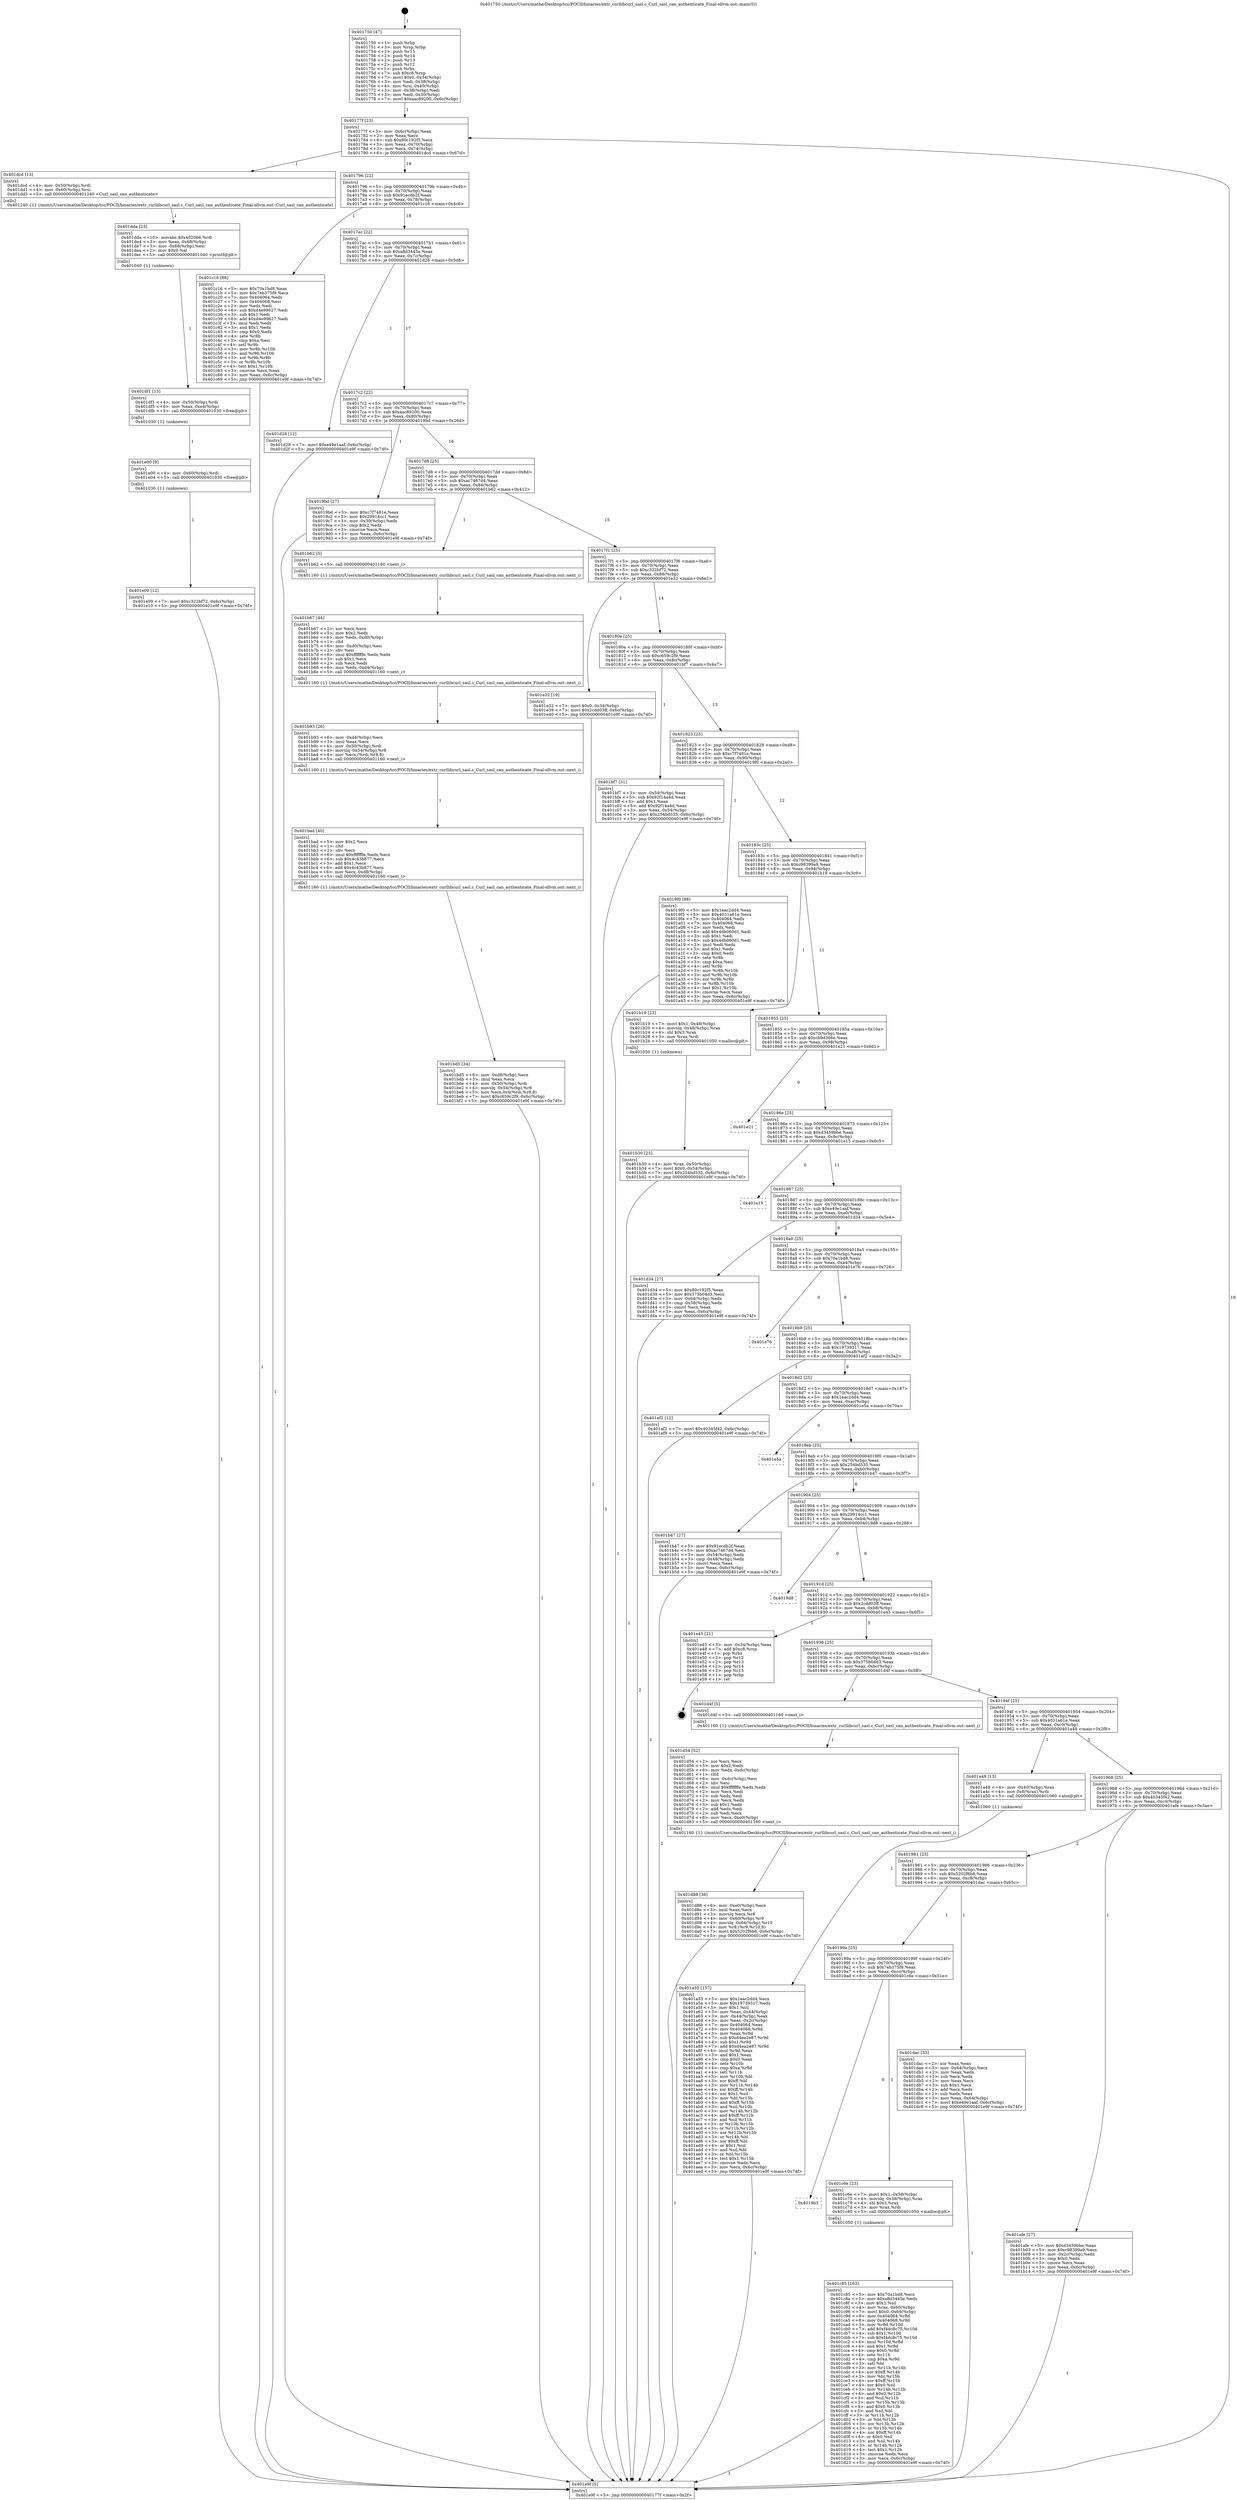 digraph "0x401750" {
  label = "0x401750 (/mnt/c/Users/mathe/Desktop/tcc/POCII/binaries/extr_curllibcurl_sasl.c_Curl_sasl_can_authenticate_Final-ollvm.out::main(0))"
  labelloc = "t"
  node[shape=record]

  Entry [label="",width=0.3,height=0.3,shape=circle,fillcolor=black,style=filled]
  "0x40177f" [label="{
     0x40177f [23]\l
     | [instrs]\l
     &nbsp;&nbsp;0x40177f \<+3\>: mov -0x6c(%rbp),%eax\l
     &nbsp;&nbsp;0x401782 \<+2\>: mov %eax,%ecx\l
     &nbsp;&nbsp;0x401784 \<+6\>: sub $0x80c192f5,%ecx\l
     &nbsp;&nbsp;0x40178a \<+3\>: mov %eax,-0x70(%rbp)\l
     &nbsp;&nbsp;0x40178d \<+3\>: mov %ecx,-0x74(%rbp)\l
     &nbsp;&nbsp;0x401790 \<+6\>: je 0000000000401dcd \<main+0x67d\>\l
  }"]
  "0x401dcd" [label="{
     0x401dcd [13]\l
     | [instrs]\l
     &nbsp;&nbsp;0x401dcd \<+4\>: mov -0x50(%rbp),%rdi\l
     &nbsp;&nbsp;0x401dd1 \<+4\>: mov -0x60(%rbp),%rsi\l
     &nbsp;&nbsp;0x401dd5 \<+5\>: call 0000000000401240 \<Curl_sasl_can_authenticate\>\l
     | [calls]\l
     &nbsp;&nbsp;0x401240 \{1\} (/mnt/c/Users/mathe/Desktop/tcc/POCII/binaries/extr_curllibcurl_sasl.c_Curl_sasl_can_authenticate_Final-ollvm.out::Curl_sasl_can_authenticate)\l
  }"]
  "0x401796" [label="{
     0x401796 [22]\l
     | [instrs]\l
     &nbsp;&nbsp;0x401796 \<+5\>: jmp 000000000040179b \<main+0x4b\>\l
     &nbsp;&nbsp;0x40179b \<+3\>: mov -0x70(%rbp),%eax\l
     &nbsp;&nbsp;0x40179e \<+5\>: sub $0x91ecdb2f,%eax\l
     &nbsp;&nbsp;0x4017a3 \<+3\>: mov %eax,-0x78(%rbp)\l
     &nbsp;&nbsp;0x4017a6 \<+6\>: je 0000000000401c16 \<main+0x4c6\>\l
  }"]
  Exit [label="",width=0.3,height=0.3,shape=circle,fillcolor=black,style=filled,peripheries=2]
  "0x401c16" [label="{
     0x401c16 [88]\l
     | [instrs]\l
     &nbsp;&nbsp;0x401c16 \<+5\>: mov $0x70a1bd8,%eax\l
     &nbsp;&nbsp;0x401c1b \<+5\>: mov $0x7eb375f9,%ecx\l
     &nbsp;&nbsp;0x401c20 \<+7\>: mov 0x404064,%edx\l
     &nbsp;&nbsp;0x401c27 \<+7\>: mov 0x404068,%esi\l
     &nbsp;&nbsp;0x401c2e \<+2\>: mov %edx,%edi\l
     &nbsp;&nbsp;0x401c30 \<+6\>: sub $0xd4e99627,%edi\l
     &nbsp;&nbsp;0x401c36 \<+3\>: sub $0x1,%edi\l
     &nbsp;&nbsp;0x401c39 \<+6\>: add $0xd4e99627,%edi\l
     &nbsp;&nbsp;0x401c3f \<+3\>: imul %edi,%edx\l
     &nbsp;&nbsp;0x401c42 \<+3\>: and $0x1,%edx\l
     &nbsp;&nbsp;0x401c45 \<+3\>: cmp $0x0,%edx\l
     &nbsp;&nbsp;0x401c48 \<+4\>: sete %r8b\l
     &nbsp;&nbsp;0x401c4c \<+3\>: cmp $0xa,%esi\l
     &nbsp;&nbsp;0x401c4f \<+4\>: setl %r9b\l
     &nbsp;&nbsp;0x401c53 \<+3\>: mov %r8b,%r10b\l
     &nbsp;&nbsp;0x401c56 \<+3\>: and %r9b,%r10b\l
     &nbsp;&nbsp;0x401c59 \<+3\>: xor %r9b,%r8b\l
     &nbsp;&nbsp;0x401c5c \<+3\>: or %r8b,%r10b\l
     &nbsp;&nbsp;0x401c5f \<+4\>: test $0x1,%r10b\l
     &nbsp;&nbsp;0x401c63 \<+3\>: cmovne %ecx,%eax\l
     &nbsp;&nbsp;0x401c66 \<+3\>: mov %eax,-0x6c(%rbp)\l
     &nbsp;&nbsp;0x401c69 \<+5\>: jmp 0000000000401e9f \<main+0x74f\>\l
  }"]
  "0x4017ac" [label="{
     0x4017ac [22]\l
     | [instrs]\l
     &nbsp;&nbsp;0x4017ac \<+5\>: jmp 00000000004017b1 \<main+0x61\>\l
     &nbsp;&nbsp;0x4017b1 \<+3\>: mov -0x70(%rbp),%eax\l
     &nbsp;&nbsp;0x4017b4 \<+5\>: sub $0xa8d3445e,%eax\l
     &nbsp;&nbsp;0x4017b9 \<+3\>: mov %eax,-0x7c(%rbp)\l
     &nbsp;&nbsp;0x4017bc \<+6\>: je 0000000000401d28 \<main+0x5d8\>\l
  }"]
  "0x401e09" [label="{
     0x401e09 [12]\l
     | [instrs]\l
     &nbsp;&nbsp;0x401e09 \<+7\>: movl $0xc322bf72,-0x6c(%rbp)\l
     &nbsp;&nbsp;0x401e10 \<+5\>: jmp 0000000000401e9f \<main+0x74f\>\l
  }"]
  "0x401d28" [label="{
     0x401d28 [12]\l
     | [instrs]\l
     &nbsp;&nbsp;0x401d28 \<+7\>: movl $0xe49e1aaf,-0x6c(%rbp)\l
     &nbsp;&nbsp;0x401d2f \<+5\>: jmp 0000000000401e9f \<main+0x74f\>\l
  }"]
  "0x4017c2" [label="{
     0x4017c2 [22]\l
     | [instrs]\l
     &nbsp;&nbsp;0x4017c2 \<+5\>: jmp 00000000004017c7 \<main+0x77\>\l
     &nbsp;&nbsp;0x4017c7 \<+3\>: mov -0x70(%rbp),%eax\l
     &nbsp;&nbsp;0x4017ca \<+5\>: sub $0xaac89200,%eax\l
     &nbsp;&nbsp;0x4017cf \<+3\>: mov %eax,-0x80(%rbp)\l
     &nbsp;&nbsp;0x4017d2 \<+6\>: je 00000000004019bd \<main+0x26d\>\l
  }"]
  "0x401e00" [label="{
     0x401e00 [9]\l
     | [instrs]\l
     &nbsp;&nbsp;0x401e00 \<+4\>: mov -0x60(%rbp),%rdi\l
     &nbsp;&nbsp;0x401e04 \<+5\>: call 0000000000401030 \<free@plt\>\l
     | [calls]\l
     &nbsp;&nbsp;0x401030 \{1\} (unknown)\l
  }"]
  "0x4019bd" [label="{
     0x4019bd [27]\l
     | [instrs]\l
     &nbsp;&nbsp;0x4019bd \<+5\>: mov $0xc7f7481e,%eax\l
     &nbsp;&nbsp;0x4019c2 \<+5\>: mov $0x29914cc1,%ecx\l
     &nbsp;&nbsp;0x4019c7 \<+3\>: mov -0x30(%rbp),%edx\l
     &nbsp;&nbsp;0x4019ca \<+3\>: cmp $0x2,%edx\l
     &nbsp;&nbsp;0x4019cd \<+3\>: cmovne %ecx,%eax\l
     &nbsp;&nbsp;0x4019d0 \<+3\>: mov %eax,-0x6c(%rbp)\l
     &nbsp;&nbsp;0x4019d3 \<+5\>: jmp 0000000000401e9f \<main+0x74f\>\l
  }"]
  "0x4017d8" [label="{
     0x4017d8 [25]\l
     | [instrs]\l
     &nbsp;&nbsp;0x4017d8 \<+5\>: jmp 00000000004017dd \<main+0x8d\>\l
     &nbsp;&nbsp;0x4017dd \<+3\>: mov -0x70(%rbp),%eax\l
     &nbsp;&nbsp;0x4017e0 \<+5\>: sub $0xac7467d4,%eax\l
     &nbsp;&nbsp;0x4017e5 \<+6\>: mov %eax,-0x84(%rbp)\l
     &nbsp;&nbsp;0x4017eb \<+6\>: je 0000000000401b62 \<main+0x412\>\l
  }"]
  "0x401e9f" [label="{
     0x401e9f [5]\l
     | [instrs]\l
     &nbsp;&nbsp;0x401e9f \<+5\>: jmp 000000000040177f \<main+0x2f\>\l
  }"]
  "0x401750" [label="{
     0x401750 [47]\l
     | [instrs]\l
     &nbsp;&nbsp;0x401750 \<+1\>: push %rbp\l
     &nbsp;&nbsp;0x401751 \<+3\>: mov %rsp,%rbp\l
     &nbsp;&nbsp;0x401754 \<+2\>: push %r15\l
     &nbsp;&nbsp;0x401756 \<+2\>: push %r14\l
     &nbsp;&nbsp;0x401758 \<+2\>: push %r13\l
     &nbsp;&nbsp;0x40175a \<+2\>: push %r12\l
     &nbsp;&nbsp;0x40175c \<+1\>: push %rbx\l
     &nbsp;&nbsp;0x40175d \<+7\>: sub $0xc8,%rsp\l
     &nbsp;&nbsp;0x401764 \<+7\>: movl $0x0,-0x34(%rbp)\l
     &nbsp;&nbsp;0x40176b \<+3\>: mov %edi,-0x38(%rbp)\l
     &nbsp;&nbsp;0x40176e \<+4\>: mov %rsi,-0x40(%rbp)\l
     &nbsp;&nbsp;0x401772 \<+3\>: mov -0x38(%rbp),%edi\l
     &nbsp;&nbsp;0x401775 \<+3\>: mov %edi,-0x30(%rbp)\l
     &nbsp;&nbsp;0x401778 \<+7\>: movl $0xaac89200,-0x6c(%rbp)\l
  }"]
  "0x401df1" [label="{
     0x401df1 [15]\l
     | [instrs]\l
     &nbsp;&nbsp;0x401df1 \<+4\>: mov -0x50(%rbp),%rdi\l
     &nbsp;&nbsp;0x401df5 \<+6\>: mov %eax,-0xe4(%rbp)\l
     &nbsp;&nbsp;0x401dfb \<+5\>: call 0000000000401030 \<free@plt\>\l
     | [calls]\l
     &nbsp;&nbsp;0x401030 \{1\} (unknown)\l
  }"]
  "0x401b62" [label="{
     0x401b62 [5]\l
     | [instrs]\l
     &nbsp;&nbsp;0x401b62 \<+5\>: call 0000000000401160 \<next_i\>\l
     | [calls]\l
     &nbsp;&nbsp;0x401160 \{1\} (/mnt/c/Users/mathe/Desktop/tcc/POCII/binaries/extr_curllibcurl_sasl.c_Curl_sasl_can_authenticate_Final-ollvm.out::next_i)\l
  }"]
  "0x4017f1" [label="{
     0x4017f1 [25]\l
     | [instrs]\l
     &nbsp;&nbsp;0x4017f1 \<+5\>: jmp 00000000004017f6 \<main+0xa6\>\l
     &nbsp;&nbsp;0x4017f6 \<+3\>: mov -0x70(%rbp),%eax\l
     &nbsp;&nbsp;0x4017f9 \<+5\>: sub $0xc322bf72,%eax\l
     &nbsp;&nbsp;0x4017fe \<+6\>: mov %eax,-0x88(%rbp)\l
     &nbsp;&nbsp;0x401804 \<+6\>: je 0000000000401e32 \<main+0x6e2\>\l
  }"]
  "0x401dda" [label="{
     0x401dda [23]\l
     | [instrs]\l
     &nbsp;&nbsp;0x401dda \<+10\>: movabs $0x4020b6,%rdi\l
     &nbsp;&nbsp;0x401de4 \<+3\>: mov %eax,-0x68(%rbp)\l
     &nbsp;&nbsp;0x401de7 \<+3\>: mov -0x68(%rbp),%esi\l
     &nbsp;&nbsp;0x401dea \<+2\>: mov $0x0,%al\l
     &nbsp;&nbsp;0x401dec \<+5\>: call 0000000000401040 \<printf@plt\>\l
     | [calls]\l
     &nbsp;&nbsp;0x401040 \{1\} (unknown)\l
  }"]
  "0x401e32" [label="{
     0x401e32 [19]\l
     | [instrs]\l
     &nbsp;&nbsp;0x401e32 \<+7\>: movl $0x0,-0x34(%rbp)\l
     &nbsp;&nbsp;0x401e39 \<+7\>: movl $0x2cdd03ff,-0x6c(%rbp)\l
     &nbsp;&nbsp;0x401e40 \<+5\>: jmp 0000000000401e9f \<main+0x74f\>\l
  }"]
  "0x40180a" [label="{
     0x40180a [25]\l
     | [instrs]\l
     &nbsp;&nbsp;0x40180a \<+5\>: jmp 000000000040180f \<main+0xbf\>\l
     &nbsp;&nbsp;0x40180f \<+3\>: mov -0x70(%rbp),%eax\l
     &nbsp;&nbsp;0x401812 \<+5\>: sub $0xc659c2f9,%eax\l
     &nbsp;&nbsp;0x401817 \<+6\>: mov %eax,-0x8c(%rbp)\l
     &nbsp;&nbsp;0x40181d \<+6\>: je 0000000000401bf7 \<main+0x4a7\>\l
  }"]
  "0x401d88" [label="{
     0x401d88 [36]\l
     | [instrs]\l
     &nbsp;&nbsp;0x401d88 \<+6\>: mov -0xe0(%rbp),%ecx\l
     &nbsp;&nbsp;0x401d8e \<+3\>: imul %eax,%ecx\l
     &nbsp;&nbsp;0x401d91 \<+3\>: movslq %ecx,%r8\l
     &nbsp;&nbsp;0x401d94 \<+4\>: mov -0x60(%rbp),%r9\l
     &nbsp;&nbsp;0x401d98 \<+4\>: movslq -0x64(%rbp),%r10\l
     &nbsp;&nbsp;0x401d9c \<+4\>: mov %r8,(%r9,%r10,8)\l
     &nbsp;&nbsp;0x401da0 \<+7\>: movl $0x5202f6b8,-0x6c(%rbp)\l
     &nbsp;&nbsp;0x401da7 \<+5\>: jmp 0000000000401e9f \<main+0x74f\>\l
  }"]
  "0x401bf7" [label="{
     0x401bf7 [31]\l
     | [instrs]\l
     &nbsp;&nbsp;0x401bf7 \<+3\>: mov -0x54(%rbp),%eax\l
     &nbsp;&nbsp;0x401bfa \<+5\>: sub $0x92f14a4d,%eax\l
     &nbsp;&nbsp;0x401bff \<+3\>: add $0x1,%eax\l
     &nbsp;&nbsp;0x401c02 \<+5\>: add $0x92f14a4d,%eax\l
     &nbsp;&nbsp;0x401c07 \<+3\>: mov %eax,-0x54(%rbp)\l
     &nbsp;&nbsp;0x401c0a \<+7\>: movl $0x254bd535,-0x6c(%rbp)\l
     &nbsp;&nbsp;0x401c11 \<+5\>: jmp 0000000000401e9f \<main+0x74f\>\l
  }"]
  "0x401823" [label="{
     0x401823 [25]\l
     | [instrs]\l
     &nbsp;&nbsp;0x401823 \<+5\>: jmp 0000000000401828 \<main+0xd8\>\l
     &nbsp;&nbsp;0x401828 \<+3\>: mov -0x70(%rbp),%eax\l
     &nbsp;&nbsp;0x40182b \<+5\>: sub $0xc7f7481e,%eax\l
     &nbsp;&nbsp;0x401830 \<+6\>: mov %eax,-0x90(%rbp)\l
     &nbsp;&nbsp;0x401836 \<+6\>: je 00000000004019f0 \<main+0x2a0\>\l
  }"]
  "0x401d54" [label="{
     0x401d54 [52]\l
     | [instrs]\l
     &nbsp;&nbsp;0x401d54 \<+2\>: xor %ecx,%ecx\l
     &nbsp;&nbsp;0x401d56 \<+5\>: mov $0x2,%edx\l
     &nbsp;&nbsp;0x401d5b \<+6\>: mov %edx,-0xdc(%rbp)\l
     &nbsp;&nbsp;0x401d61 \<+1\>: cltd\l
     &nbsp;&nbsp;0x401d62 \<+6\>: mov -0xdc(%rbp),%esi\l
     &nbsp;&nbsp;0x401d68 \<+2\>: idiv %esi\l
     &nbsp;&nbsp;0x401d6a \<+6\>: imul $0xfffffffe,%edx,%edx\l
     &nbsp;&nbsp;0x401d70 \<+2\>: mov %ecx,%edi\l
     &nbsp;&nbsp;0x401d72 \<+2\>: sub %edx,%edi\l
     &nbsp;&nbsp;0x401d74 \<+2\>: mov %ecx,%edx\l
     &nbsp;&nbsp;0x401d76 \<+3\>: sub $0x1,%edx\l
     &nbsp;&nbsp;0x401d79 \<+2\>: add %edx,%edi\l
     &nbsp;&nbsp;0x401d7b \<+2\>: sub %edi,%ecx\l
     &nbsp;&nbsp;0x401d7d \<+6\>: mov %ecx,-0xe0(%rbp)\l
     &nbsp;&nbsp;0x401d83 \<+5\>: call 0000000000401160 \<next_i\>\l
     | [calls]\l
     &nbsp;&nbsp;0x401160 \{1\} (/mnt/c/Users/mathe/Desktop/tcc/POCII/binaries/extr_curllibcurl_sasl.c_Curl_sasl_can_authenticate_Final-ollvm.out::next_i)\l
  }"]
  "0x4019f0" [label="{
     0x4019f0 [88]\l
     | [instrs]\l
     &nbsp;&nbsp;0x4019f0 \<+5\>: mov $0x1eac2dd4,%eax\l
     &nbsp;&nbsp;0x4019f5 \<+5\>: mov $0x4031a61e,%ecx\l
     &nbsp;&nbsp;0x4019fa \<+7\>: mov 0x404064,%edx\l
     &nbsp;&nbsp;0x401a01 \<+7\>: mov 0x404068,%esi\l
     &nbsp;&nbsp;0x401a08 \<+2\>: mov %edx,%edi\l
     &nbsp;&nbsp;0x401a0a \<+6\>: add $0x4db060d1,%edi\l
     &nbsp;&nbsp;0x401a10 \<+3\>: sub $0x1,%edi\l
     &nbsp;&nbsp;0x401a13 \<+6\>: sub $0x4db060d1,%edi\l
     &nbsp;&nbsp;0x401a19 \<+3\>: imul %edi,%edx\l
     &nbsp;&nbsp;0x401a1c \<+3\>: and $0x1,%edx\l
     &nbsp;&nbsp;0x401a1f \<+3\>: cmp $0x0,%edx\l
     &nbsp;&nbsp;0x401a22 \<+4\>: sete %r8b\l
     &nbsp;&nbsp;0x401a26 \<+3\>: cmp $0xa,%esi\l
     &nbsp;&nbsp;0x401a29 \<+4\>: setl %r9b\l
     &nbsp;&nbsp;0x401a2d \<+3\>: mov %r8b,%r10b\l
     &nbsp;&nbsp;0x401a30 \<+3\>: and %r9b,%r10b\l
     &nbsp;&nbsp;0x401a33 \<+3\>: xor %r9b,%r8b\l
     &nbsp;&nbsp;0x401a36 \<+3\>: or %r8b,%r10b\l
     &nbsp;&nbsp;0x401a39 \<+4\>: test $0x1,%r10b\l
     &nbsp;&nbsp;0x401a3d \<+3\>: cmovne %ecx,%eax\l
     &nbsp;&nbsp;0x401a40 \<+3\>: mov %eax,-0x6c(%rbp)\l
     &nbsp;&nbsp;0x401a43 \<+5\>: jmp 0000000000401e9f \<main+0x74f\>\l
  }"]
  "0x40183c" [label="{
     0x40183c [25]\l
     | [instrs]\l
     &nbsp;&nbsp;0x40183c \<+5\>: jmp 0000000000401841 \<main+0xf1\>\l
     &nbsp;&nbsp;0x401841 \<+3\>: mov -0x70(%rbp),%eax\l
     &nbsp;&nbsp;0x401844 \<+5\>: sub $0xc98399a9,%eax\l
     &nbsp;&nbsp;0x401849 \<+6\>: mov %eax,-0x94(%rbp)\l
     &nbsp;&nbsp;0x40184f \<+6\>: je 0000000000401b19 \<main+0x3c9\>\l
  }"]
  "0x401c85" [label="{
     0x401c85 [163]\l
     | [instrs]\l
     &nbsp;&nbsp;0x401c85 \<+5\>: mov $0x70a1bd8,%ecx\l
     &nbsp;&nbsp;0x401c8a \<+5\>: mov $0xa8d3445e,%edx\l
     &nbsp;&nbsp;0x401c8f \<+3\>: mov $0x1,%sil\l
     &nbsp;&nbsp;0x401c92 \<+4\>: mov %rax,-0x60(%rbp)\l
     &nbsp;&nbsp;0x401c96 \<+7\>: movl $0x0,-0x64(%rbp)\l
     &nbsp;&nbsp;0x401c9d \<+8\>: mov 0x404064,%r8d\l
     &nbsp;&nbsp;0x401ca5 \<+8\>: mov 0x404068,%r9d\l
     &nbsp;&nbsp;0x401cad \<+3\>: mov %r8d,%r10d\l
     &nbsp;&nbsp;0x401cb0 \<+7\>: add $0xf4dc8c75,%r10d\l
     &nbsp;&nbsp;0x401cb7 \<+4\>: sub $0x1,%r10d\l
     &nbsp;&nbsp;0x401cbb \<+7\>: sub $0xf4dc8c75,%r10d\l
     &nbsp;&nbsp;0x401cc2 \<+4\>: imul %r10d,%r8d\l
     &nbsp;&nbsp;0x401cc6 \<+4\>: and $0x1,%r8d\l
     &nbsp;&nbsp;0x401cca \<+4\>: cmp $0x0,%r8d\l
     &nbsp;&nbsp;0x401cce \<+4\>: sete %r11b\l
     &nbsp;&nbsp;0x401cd2 \<+4\>: cmp $0xa,%r9d\l
     &nbsp;&nbsp;0x401cd6 \<+3\>: setl %bl\l
     &nbsp;&nbsp;0x401cd9 \<+3\>: mov %r11b,%r14b\l
     &nbsp;&nbsp;0x401cdc \<+4\>: xor $0xff,%r14b\l
     &nbsp;&nbsp;0x401ce0 \<+3\>: mov %bl,%r15b\l
     &nbsp;&nbsp;0x401ce3 \<+4\>: xor $0xff,%r15b\l
     &nbsp;&nbsp;0x401ce7 \<+4\>: xor $0x0,%sil\l
     &nbsp;&nbsp;0x401ceb \<+3\>: mov %r14b,%r12b\l
     &nbsp;&nbsp;0x401cee \<+4\>: and $0x0,%r12b\l
     &nbsp;&nbsp;0x401cf2 \<+3\>: and %sil,%r11b\l
     &nbsp;&nbsp;0x401cf5 \<+3\>: mov %r15b,%r13b\l
     &nbsp;&nbsp;0x401cf8 \<+4\>: and $0x0,%r13b\l
     &nbsp;&nbsp;0x401cfc \<+3\>: and %sil,%bl\l
     &nbsp;&nbsp;0x401cff \<+3\>: or %r11b,%r12b\l
     &nbsp;&nbsp;0x401d02 \<+3\>: or %bl,%r13b\l
     &nbsp;&nbsp;0x401d05 \<+3\>: xor %r13b,%r12b\l
     &nbsp;&nbsp;0x401d08 \<+3\>: or %r15b,%r14b\l
     &nbsp;&nbsp;0x401d0b \<+4\>: xor $0xff,%r14b\l
     &nbsp;&nbsp;0x401d0f \<+4\>: or $0x0,%sil\l
     &nbsp;&nbsp;0x401d13 \<+3\>: and %sil,%r14b\l
     &nbsp;&nbsp;0x401d16 \<+3\>: or %r14b,%r12b\l
     &nbsp;&nbsp;0x401d19 \<+4\>: test $0x1,%r12b\l
     &nbsp;&nbsp;0x401d1d \<+3\>: cmovne %edx,%ecx\l
     &nbsp;&nbsp;0x401d20 \<+3\>: mov %ecx,-0x6c(%rbp)\l
     &nbsp;&nbsp;0x401d23 \<+5\>: jmp 0000000000401e9f \<main+0x74f\>\l
  }"]
  "0x401b19" [label="{
     0x401b19 [23]\l
     | [instrs]\l
     &nbsp;&nbsp;0x401b19 \<+7\>: movl $0x1,-0x48(%rbp)\l
     &nbsp;&nbsp;0x401b20 \<+4\>: movslq -0x48(%rbp),%rax\l
     &nbsp;&nbsp;0x401b24 \<+4\>: shl $0x3,%rax\l
     &nbsp;&nbsp;0x401b28 \<+3\>: mov %rax,%rdi\l
     &nbsp;&nbsp;0x401b2b \<+5\>: call 0000000000401050 \<malloc@plt\>\l
     | [calls]\l
     &nbsp;&nbsp;0x401050 \{1\} (unknown)\l
  }"]
  "0x401855" [label="{
     0x401855 [25]\l
     | [instrs]\l
     &nbsp;&nbsp;0x401855 \<+5\>: jmp 000000000040185a \<main+0x10a\>\l
     &nbsp;&nbsp;0x40185a \<+3\>: mov -0x70(%rbp),%eax\l
     &nbsp;&nbsp;0x40185d \<+5\>: sub $0xcb9d366e,%eax\l
     &nbsp;&nbsp;0x401862 \<+6\>: mov %eax,-0x98(%rbp)\l
     &nbsp;&nbsp;0x401868 \<+6\>: je 0000000000401e21 \<main+0x6d1\>\l
  }"]
  "0x4019b3" [label="{
     0x4019b3\l
  }", style=dashed]
  "0x401e21" [label="{
     0x401e21\l
  }", style=dashed]
  "0x40186e" [label="{
     0x40186e [25]\l
     | [instrs]\l
     &nbsp;&nbsp;0x40186e \<+5\>: jmp 0000000000401873 \<main+0x123\>\l
     &nbsp;&nbsp;0x401873 \<+3\>: mov -0x70(%rbp),%eax\l
     &nbsp;&nbsp;0x401876 \<+5\>: sub $0xd3459bbe,%eax\l
     &nbsp;&nbsp;0x40187b \<+6\>: mov %eax,-0x9c(%rbp)\l
     &nbsp;&nbsp;0x401881 \<+6\>: je 0000000000401e15 \<main+0x6c5\>\l
  }"]
  "0x401c6e" [label="{
     0x401c6e [23]\l
     | [instrs]\l
     &nbsp;&nbsp;0x401c6e \<+7\>: movl $0x1,-0x58(%rbp)\l
     &nbsp;&nbsp;0x401c75 \<+4\>: movslq -0x58(%rbp),%rax\l
     &nbsp;&nbsp;0x401c79 \<+4\>: shl $0x3,%rax\l
     &nbsp;&nbsp;0x401c7d \<+3\>: mov %rax,%rdi\l
     &nbsp;&nbsp;0x401c80 \<+5\>: call 0000000000401050 \<malloc@plt\>\l
     | [calls]\l
     &nbsp;&nbsp;0x401050 \{1\} (unknown)\l
  }"]
  "0x401e15" [label="{
     0x401e15\l
  }", style=dashed]
  "0x401887" [label="{
     0x401887 [25]\l
     | [instrs]\l
     &nbsp;&nbsp;0x401887 \<+5\>: jmp 000000000040188c \<main+0x13c\>\l
     &nbsp;&nbsp;0x40188c \<+3\>: mov -0x70(%rbp),%eax\l
     &nbsp;&nbsp;0x40188f \<+5\>: sub $0xe49e1aaf,%eax\l
     &nbsp;&nbsp;0x401894 \<+6\>: mov %eax,-0xa0(%rbp)\l
     &nbsp;&nbsp;0x40189a \<+6\>: je 0000000000401d34 \<main+0x5e4\>\l
  }"]
  "0x40199a" [label="{
     0x40199a [25]\l
     | [instrs]\l
     &nbsp;&nbsp;0x40199a \<+5\>: jmp 000000000040199f \<main+0x24f\>\l
     &nbsp;&nbsp;0x40199f \<+3\>: mov -0x70(%rbp),%eax\l
     &nbsp;&nbsp;0x4019a2 \<+5\>: sub $0x7eb375f9,%eax\l
     &nbsp;&nbsp;0x4019a7 \<+6\>: mov %eax,-0xcc(%rbp)\l
     &nbsp;&nbsp;0x4019ad \<+6\>: je 0000000000401c6e \<main+0x51e\>\l
  }"]
  "0x401d34" [label="{
     0x401d34 [27]\l
     | [instrs]\l
     &nbsp;&nbsp;0x401d34 \<+5\>: mov $0x80c192f5,%eax\l
     &nbsp;&nbsp;0x401d39 \<+5\>: mov $0x375b04d3,%ecx\l
     &nbsp;&nbsp;0x401d3e \<+3\>: mov -0x64(%rbp),%edx\l
     &nbsp;&nbsp;0x401d41 \<+3\>: cmp -0x58(%rbp),%edx\l
     &nbsp;&nbsp;0x401d44 \<+3\>: cmovl %ecx,%eax\l
     &nbsp;&nbsp;0x401d47 \<+3\>: mov %eax,-0x6c(%rbp)\l
     &nbsp;&nbsp;0x401d4a \<+5\>: jmp 0000000000401e9f \<main+0x74f\>\l
  }"]
  "0x4018a0" [label="{
     0x4018a0 [25]\l
     | [instrs]\l
     &nbsp;&nbsp;0x4018a0 \<+5\>: jmp 00000000004018a5 \<main+0x155\>\l
     &nbsp;&nbsp;0x4018a5 \<+3\>: mov -0x70(%rbp),%eax\l
     &nbsp;&nbsp;0x4018a8 \<+5\>: sub $0x70a1bd8,%eax\l
     &nbsp;&nbsp;0x4018ad \<+6\>: mov %eax,-0xa4(%rbp)\l
     &nbsp;&nbsp;0x4018b3 \<+6\>: je 0000000000401e76 \<main+0x726\>\l
  }"]
  "0x401dac" [label="{
     0x401dac [33]\l
     | [instrs]\l
     &nbsp;&nbsp;0x401dac \<+2\>: xor %eax,%eax\l
     &nbsp;&nbsp;0x401dae \<+3\>: mov -0x64(%rbp),%ecx\l
     &nbsp;&nbsp;0x401db1 \<+2\>: mov %eax,%edx\l
     &nbsp;&nbsp;0x401db3 \<+2\>: sub %ecx,%edx\l
     &nbsp;&nbsp;0x401db5 \<+2\>: mov %eax,%ecx\l
     &nbsp;&nbsp;0x401db7 \<+3\>: sub $0x1,%ecx\l
     &nbsp;&nbsp;0x401dba \<+2\>: add %ecx,%edx\l
     &nbsp;&nbsp;0x401dbc \<+2\>: sub %edx,%eax\l
     &nbsp;&nbsp;0x401dbe \<+3\>: mov %eax,-0x64(%rbp)\l
     &nbsp;&nbsp;0x401dc1 \<+7\>: movl $0xe49e1aaf,-0x6c(%rbp)\l
     &nbsp;&nbsp;0x401dc8 \<+5\>: jmp 0000000000401e9f \<main+0x74f\>\l
  }"]
  "0x401e76" [label="{
     0x401e76\l
  }", style=dashed]
  "0x4018b9" [label="{
     0x4018b9 [25]\l
     | [instrs]\l
     &nbsp;&nbsp;0x4018b9 \<+5\>: jmp 00000000004018be \<main+0x16e\>\l
     &nbsp;&nbsp;0x4018be \<+3\>: mov -0x70(%rbp),%eax\l
     &nbsp;&nbsp;0x4018c1 \<+5\>: sub $0x19739317,%eax\l
     &nbsp;&nbsp;0x4018c6 \<+6\>: mov %eax,-0xa8(%rbp)\l
     &nbsp;&nbsp;0x4018cc \<+6\>: je 0000000000401af2 \<main+0x3a2\>\l
  }"]
  "0x401bd5" [label="{
     0x401bd5 [34]\l
     | [instrs]\l
     &nbsp;&nbsp;0x401bd5 \<+6\>: mov -0xd8(%rbp),%ecx\l
     &nbsp;&nbsp;0x401bdb \<+3\>: imul %eax,%ecx\l
     &nbsp;&nbsp;0x401bde \<+4\>: mov -0x50(%rbp),%rdi\l
     &nbsp;&nbsp;0x401be2 \<+4\>: movslq -0x54(%rbp),%r8\l
     &nbsp;&nbsp;0x401be6 \<+5\>: mov %ecx,0x4(%rdi,%r8,8)\l
     &nbsp;&nbsp;0x401beb \<+7\>: movl $0xc659c2f9,-0x6c(%rbp)\l
     &nbsp;&nbsp;0x401bf2 \<+5\>: jmp 0000000000401e9f \<main+0x74f\>\l
  }"]
  "0x401af2" [label="{
     0x401af2 [12]\l
     | [instrs]\l
     &nbsp;&nbsp;0x401af2 \<+7\>: movl $0x40345f42,-0x6c(%rbp)\l
     &nbsp;&nbsp;0x401af9 \<+5\>: jmp 0000000000401e9f \<main+0x74f\>\l
  }"]
  "0x4018d2" [label="{
     0x4018d2 [25]\l
     | [instrs]\l
     &nbsp;&nbsp;0x4018d2 \<+5\>: jmp 00000000004018d7 \<main+0x187\>\l
     &nbsp;&nbsp;0x4018d7 \<+3\>: mov -0x70(%rbp),%eax\l
     &nbsp;&nbsp;0x4018da \<+5\>: sub $0x1eac2dd4,%eax\l
     &nbsp;&nbsp;0x4018df \<+6\>: mov %eax,-0xac(%rbp)\l
     &nbsp;&nbsp;0x4018e5 \<+6\>: je 0000000000401e5a \<main+0x70a\>\l
  }"]
  "0x401bad" [label="{
     0x401bad [40]\l
     | [instrs]\l
     &nbsp;&nbsp;0x401bad \<+5\>: mov $0x2,%ecx\l
     &nbsp;&nbsp;0x401bb2 \<+1\>: cltd\l
     &nbsp;&nbsp;0x401bb3 \<+2\>: idiv %ecx\l
     &nbsp;&nbsp;0x401bb5 \<+6\>: imul $0xfffffffe,%edx,%ecx\l
     &nbsp;&nbsp;0x401bbb \<+6\>: sub $0x4c43b877,%ecx\l
     &nbsp;&nbsp;0x401bc1 \<+3\>: add $0x1,%ecx\l
     &nbsp;&nbsp;0x401bc4 \<+6\>: add $0x4c43b877,%ecx\l
     &nbsp;&nbsp;0x401bca \<+6\>: mov %ecx,-0xd8(%rbp)\l
     &nbsp;&nbsp;0x401bd0 \<+5\>: call 0000000000401160 \<next_i\>\l
     | [calls]\l
     &nbsp;&nbsp;0x401160 \{1\} (/mnt/c/Users/mathe/Desktop/tcc/POCII/binaries/extr_curllibcurl_sasl.c_Curl_sasl_can_authenticate_Final-ollvm.out::next_i)\l
  }"]
  "0x401e5a" [label="{
     0x401e5a\l
  }", style=dashed]
  "0x4018eb" [label="{
     0x4018eb [25]\l
     | [instrs]\l
     &nbsp;&nbsp;0x4018eb \<+5\>: jmp 00000000004018f0 \<main+0x1a0\>\l
     &nbsp;&nbsp;0x4018f0 \<+3\>: mov -0x70(%rbp),%eax\l
     &nbsp;&nbsp;0x4018f3 \<+5\>: sub $0x254bd535,%eax\l
     &nbsp;&nbsp;0x4018f8 \<+6\>: mov %eax,-0xb0(%rbp)\l
     &nbsp;&nbsp;0x4018fe \<+6\>: je 0000000000401b47 \<main+0x3f7\>\l
  }"]
  "0x401b93" [label="{
     0x401b93 [26]\l
     | [instrs]\l
     &nbsp;&nbsp;0x401b93 \<+6\>: mov -0xd4(%rbp),%ecx\l
     &nbsp;&nbsp;0x401b99 \<+3\>: imul %eax,%ecx\l
     &nbsp;&nbsp;0x401b9c \<+4\>: mov -0x50(%rbp),%rdi\l
     &nbsp;&nbsp;0x401ba0 \<+4\>: movslq -0x54(%rbp),%r8\l
     &nbsp;&nbsp;0x401ba4 \<+4\>: mov %ecx,(%rdi,%r8,8)\l
     &nbsp;&nbsp;0x401ba8 \<+5\>: call 0000000000401160 \<next_i\>\l
     | [calls]\l
     &nbsp;&nbsp;0x401160 \{1\} (/mnt/c/Users/mathe/Desktop/tcc/POCII/binaries/extr_curllibcurl_sasl.c_Curl_sasl_can_authenticate_Final-ollvm.out::next_i)\l
  }"]
  "0x401b47" [label="{
     0x401b47 [27]\l
     | [instrs]\l
     &nbsp;&nbsp;0x401b47 \<+5\>: mov $0x91ecdb2f,%eax\l
     &nbsp;&nbsp;0x401b4c \<+5\>: mov $0xac7467d4,%ecx\l
     &nbsp;&nbsp;0x401b51 \<+3\>: mov -0x54(%rbp),%edx\l
     &nbsp;&nbsp;0x401b54 \<+3\>: cmp -0x48(%rbp),%edx\l
     &nbsp;&nbsp;0x401b57 \<+3\>: cmovl %ecx,%eax\l
     &nbsp;&nbsp;0x401b5a \<+3\>: mov %eax,-0x6c(%rbp)\l
     &nbsp;&nbsp;0x401b5d \<+5\>: jmp 0000000000401e9f \<main+0x74f\>\l
  }"]
  "0x401904" [label="{
     0x401904 [25]\l
     | [instrs]\l
     &nbsp;&nbsp;0x401904 \<+5\>: jmp 0000000000401909 \<main+0x1b9\>\l
     &nbsp;&nbsp;0x401909 \<+3\>: mov -0x70(%rbp),%eax\l
     &nbsp;&nbsp;0x40190c \<+5\>: sub $0x29914cc1,%eax\l
     &nbsp;&nbsp;0x401911 \<+6\>: mov %eax,-0xb4(%rbp)\l
     &nbsp;&nbsp;0x401917 \<+6\>: je 00000000004019d8 \<main+0x288\>\l
  }"]
  "0x401b67" [label="{
     0x401b67 [44]\l
     | [instrs]\l
     &nbsp;&nbsp;0x401b67 \<+2\>: xor %ecx,%ecx\l
     &nbsp;&nbsp;0x401b69 \<+5\>: mov $0x2,%edx\l
     &nbsp;&nbsp;0x401b6e \<+6\>: mov %edx,-0xd0(%rbp)\l
     &nbsp;&nbsp;0x401b74 \<+1\>: cltd\l
     &nbsp;&nbsp;0x401b75 \<+6\>: mov -0xd0(%rbp),%esi\l
     &nbsp;&nbsp;0x401b7b \<+2\>: idiv %esi\l
     &nbsp;&nbsp;0x401b7d \<+6\>: imul $0xfffffffe,%edx,%edx\l
     &nbsp;&nbsp;0x401b83 \<+3\>: sub $0x1,%ecx\l
     &nbsp;&nbsp;0x401b86 \<+2\>: sub %ecx,%edx\l
     &nbsp;&nbsp;0x401b88 \<+6\>: mov %edx,-0xd4(%rbp)\l
     &nbsp;&nbsp;0x401b8e \<+5\>: call 0000000000401160 \<next_i\>\l
     | [calls]\l
     &nbsp;&nbsp;0x401160 \{1\} (/mnt/c/Users/mathe/Desktop/tcc/POCII/binaries/extr_curllibcurl_sasl.c_Curl_sasl_can_authenticate_Final-ollvm.out::next_i)\l
  }"]
  "0x4019d8" [label="{
     0x4019d8\l
  }", style=dashed]
  "0x40191d" [label="{
     0x40191d [25]\l
     | [instrs]\l
     &nbsp;&nbsp;0x40191d \<+5\>: jmp 0000000000401922 \<main+0x1d2\>\l
     &nbsp;&nbsp;0x401922 \<+3\>: mov -0x70(%rbp),%eax\l
     &nbsp;&nbsp;0x401925 \<+5\>: sub $0x2cdd03ff,%eax\l
     &nbsp;&nbsp;0x40192a \<+6\>: mov %eax,-0xb8(%rbp)\l
     &nbsp;&nbsp;0x401930 \<+6\>: je 0000000000401e45 \<main+0x6f5\>\l
  }"]
  "0x401b30" [label="{
     0x401b30 [23]\l
     | [instrs]\l
     &nbsp;&nbsp;0x401b30 \<+4\>: mov %rax,-0x50(%rbp)\l
     &nbsp;&nbsp;0x401b34 \<+7\>: movl $0x0,-0x54(%rbp)\l
     &nbsp;&nbsp;0x401b3b \<+7\>: movl $0x254bd535,-0x6c(%rbp)\l
     &nbsp;&nbsp;0x401b42 \<+5\>: jmp 0000000000401e9f \<main+0x74f\>\l
  }"]
  "0x401e45" [label="{
     0x401e45 [21]\l
     | [instrs]\l
     &nbsp;&nbsp;0x401e45 \<+3\>: mov -0x34(%rbp),%eax\l
     &nbsp;&nbsp;0x401e48 \<+7\>: add $0xc8,%rsp\l
     &nbsp;&nbsp;0x401e4f \<+1\>: pop %rbx\l
     &nbsp;&nbsp;0x401e50 \<+2\>: pop %r12\l
     &nbsp;&nbsp;0x401e52 \<+2\>: pop %r13\l
     &nbsp;&nbsp;0x401e54 \<+2\>: pop %r14\l
     &nbsp;&nbsp;0x401e56 \<+2\>: pop %r15\l
     &nbsp;&nbsp;0x401e58 \<+1\>: pop %rbp\l
     &nbsp;&nbsp;0x401e59 \<+1\>: ret\l
  }"]
  "0x401936" [label="{
     0x401936 [25]\l
     | [instrs]\l
     &nbsp;&nbsp;0x401936 \<+5\>: jmp 000000000040193b \<main+0x1eb\>\l
     &nbsp;&nbsp;0x40193b \<+3\>: mov -0x70(%rbp),%eax\l
     &nbsp;&nbsp;0x40193e \<+5\>: sub $0x375b04d3,%eax\l
     &nbsp;&nbsp;0x401943 \<+6\>: mov %eax,-0xbc(%rbp)\l
     &nbsp;&nbsp;0x401949 \<+6\>: je 0000000000401d4f \<main+0x5ff\>\l
  }"]
  "0x401981" [label="{
     0x401981 [25]\l
     | [instrs]\l
     &nbsp;&nbsp;0x401981 \<+5\>: jmp 0000000000401986 \<main+0x236\>\l
     &nbsp;&nbsp;0x401986 \<+3\>: mov -0x70(%rbp),%eax\l
     &nbsp;&nbsp;0x401989 \<+5\>: sub $0x5202f6b8,%eax\l
     &nbsp;&nbsp;0x40198e \<+6\>: mov %eax,-0xc8(%rbp)\l
     &nbsp;&nbsp;0x401994 \<+6\>: je 0000000000401dac \<main+0x65c\>\l
  }"]
  "0x401d4f" [label="{
     0x401d4f [5]\l
     | [instrs]\l
     &nbsp;&nbsp;0x401d4f \<+5\>: call 0000000000401160 \<next_i\>\l
     | [calls]\l
     &nbsp;&nbsp;0x401160 \{1\} (/mnt/c/Users/mathe/Desktop/tcc/POCII/binaries/extr_curllibcurl_sasl.c_Curl_sasl_can_authenticate_Final-ollvm.out::next_i)\l
  }"]
  "0x40194f" [label="{
     0x40194f [25]\l
     | [instrs]\l
     &nbsp;&nbsp;0x40194f \<+5\>: jmp 0000000000401954 \<main+0x204\>\l
     &nbsp;&nbsp;0x401954 \<+3\>: mov -0x70(%rbp),%eax\l
     &nbsp;&nbsp;0x401957 \<+5\>: sub $0x4031a61e,%eax\l
     &nbsp;&nbsp;0x40195c \<+6\>: mov %eax,-0xc0(%rbp)\l
     &nbsp;&nbsp;0x401962 \<+6\>: je 0000000000401a48 \<main+0x2f8\>\l
  }"]
  "0x401afe" [label="{
     0x401afe [27]\l
     | [instrs]\l
     &nbsp;&nbsp;0x401afe \<+5\>: mov $0xd3459bbe,%eax\l
     &nbsp;&nbsp;0x401b03 \<+5\>: mov $0xc98399a9,%ecx\l
     &nbsp;&nbsp;0x401b08 \<+3\>: mov -0x2c(%rbp),%edx\l
     &nbsp;&nbsp;0x401b0b \<+3\>: cmp $0x0,%edx\l
     &nbsp;&nbsp;0x401b0e \<+3\>: cmove %ecx,%eax\l
     &nbsp;&nbsp;0x401b11 \<+3\>: mov %eax,-0x6c(%rbp)\l
     &nbsp;&nbsp;0x401b14 \<+5\>: jmp 0000000000401e9f \<main+0x74f\>\l
  }"]
  "0x401a48" [label="{
     0x401a48 [13]\l
     | [instrs]\l
     &nbsp;&nbsp;0x401a48 \<+4\>: mov -0x40(%rbp),%rax\l
     &nbsp;&nbsp;0x401a4c \<+4\>: mov 0x8(%rax),%rdi\l
     &nbsp;&nbsp;0x401a50 \<+5\>: call 0000000000401060 \<atoi@plt\>\l
     | [calls]\l
     &nbsp;&nbsp;0x401060 \{1\} (unknown)\l
  }"]
  "0x401968" [label="{
     0x401968 [25]\l
     | [instrs]\l
     &nbsp;&nbsp;0x401968 \<+5\>: jmp 000000000040196d \<main+0x21d\>\l
     &nbsp;&nbsp;0x40196d \<+3\>: mov -0x70(%rbp),%eax\l
     &nbsp;&nbsp;0x401970 \<+5\>: sub $0x40345f42,%eax\l
     &nbsp;&nbsp;0x401975 \<+6\>: mov %eax,-0xc4(%rbp)\l
     &nbsp;&nbsp;0x40197b \<+6\>: je 0000000000401afe \<main+0x3ae\>\l
  }"]
  "0x401a55" [label="{
     0x401a55 [157]\l
     | [instrs]\l
     &nbsp;&nbsp;0x401a55 \<+5\>: mov $0x1eac2dd4,%ecx\l
     &nbsp;&nbsp;0x401a5a \<+5\>: mov $0x19739317,%edx\l
     &nbsp;&nbsp;0x401a5f \<+3\>: mov $0x1,%sil\l
     &nbsp;&nbsp;0x401a62 \<+3\>: mov %eax,-0x44(%rbp)\l
     &nbsp;&nbsp;0x401a65 \<+3\>: mov -0x44(%rbp),%eax\l
     &nbsp;&nbsp;0x401a68 \<+3\>: mov %eax,-0x2c(%rbp)\l
     &nbsp;&nbsp;0x401a6b \<+7\>: mov 0x404064,%eax\l
     &nbsp;&nbsp;0x401a72 \<+8\>: mov 0x404068,%r8d\l
     &nbsp;&nbsp;0x401a7a \<+3\>: mov %eax,%r9d\l
     &nbsp;&nbsp;0x401a7d \<+7\>: sub $0xd4ea2e87,%r9d\l
     &nbsp;&nbsp;0x401a84 \<+4\>: sub $0x1,%r9d\l
     &nbsp;&nbsp;0x401a88 \<+7\>: add $0xd4ea2e87,%r9d\l
     &nbsp;&nbsp;0x401a8f \<+4\>: imul %r9d,%eax\l
     &nbsp;&nbsp;0x401a93 \<+3\>: and $0x1,%eax\l
     &nbsp;&nbsp;0x401a96 \<+3\>: cmp $0x0,%eax\l
     &nbsp;&nbsp;0x401a99 \<+4\>: sete %r10b\l
     &nbsp;&nbsp;0x401a9d \<+4\>: cmp $0xa,%r8d\l
     &nbsp;&nbsp;0x401aa1 \<+4\>: setl %r11b\l
     &nbsp;&nbsp;0x401aa5 \<+3\>: mov %r10b,%bl\l
     &nbsp;&nbsp;0x401aa8 \<+3\>: xor $0xff,%bl\l
     &nbsp;&nbsp;0x401aab \<+3\>: mov %r11b,%r14b\l
     &nbsp;&nbsp;0x401aae \<+4\>: xor $0xff,%r14b\l
     &nbsp;&nbsp;0x401ab2 \<+4\>: xor $0x1,%sil\l
     &nbsp;&nbsp;0x401ab6 \<+3\>: mov %bl,%r15b\l
     &nbsp;&nbsp;0x401ab9 \<+4\>: and $0xff,%r15b\l
     &nbsp;&nbsp;0x401abd \<+3\>: and %sil,%r10b\l
     &nbsp;&nbsp;0x401ac0 \<+3\>: mov %r14b,%r12b\l
     &nbsp;&nbsp;0x401ac3 \<+4\>: and $0xff,%r12b\l
     &nbsp;&nbsp;0x401ac7 \<+3\>: and %sil,%r11b\l
     &nbsp;&nbsp;0x401aca \<+3\>: or %r10b,%r15b\l
     &nbsp;&nbsp;0x401acd \<+3\>: or %r11b,%r12b\l
     &nbsp;&nbsp;0x401ad0 \<+3\>: xor %r12b,%r15b\l
     &nbsp;&nbsp;0x401ad3 \<+3\>: or %r14b,%bl\l
     &nbsp;&nbsp;0x401ad6 \<+3\>: xor $0xff,%bl\l
     &nbsp;&nbsp;0x401ad9 \<+4\>: or $0x1,%sil\l
     &nbsp;&nbsp;0x401add \<+3\>: and %sil,%bl\l
     &nbsp;&nbsp;0x401ae0 \<+3\>: or %bl,%r15b\l
     &nbsp;&nbsp;0x401ae3 \<+4\>: test $0x1,%r15b\l
     &nbsp;&nbsp;0x401ae7 \<+3\>: cmovne %edx,%ecx\l
     &nbsp;&nbsp;0x401aea \<+3\>: mov %ecx,-0x6c(%rbp)\l
     &nbsp;&nbsp;0x401aed \<+5\>: jmp 0000000000401e9f \<main+0x74f\>\l
  }"]
  Entry -> "0x401750" [label=" 1"]
  "0x40177f" -> "0x401dcd" [label=" 1"]
  "0x40177f" -> "0x401796" [label=" 19"]
  "0x401e45" -> Exit [label=" 1"]
  "0x401796" -> "0x401c16" [label=" 1"]
  "0x401796" -> "0x4017ac" [label=" 18"]
  "0x401e32" -> "0x401e9f" [label=" 1"]
  "0x4017ac" -> "0x401d28" [label=" 1"]
  "0x4017ac" -> "0x4017c2" [label=" 17"]
  "0x401e09" -> "0x401e9f" [label=" 1"]
  "0x4017c2" -> "0x4019bd" [label=" 1"]
  "0x4017c2" -> "0x4017d8" [label=" 16"]
  "0x4019bd" -> "0x401e9f" [label=" 1"]
  "0x401750" -> "0x40177f" [label=" 1"]
  "0x401e9f" -> "0x40177f" [label=" 19"]
  "0x401e00" -> "0x401e09" [label=" 1"]
  "0x4017d8" -> "0x401b62" [label=" 1"]
  "0x4017d8" -> "0x4017f1" [label=" 15"]
  "0x401df1" -> "0x401e00" [label=" 1"]
  "0x4017f1" -> "0x401e32" [label=" 1"]
  "0x4017f1" -> "0x40180a" [label=" 14"]
  "0x401dda" -> "0x401df1" [label=" 1"]
  "0x40180a" -> "0x401bf7" [label=" 1"]
  "0x40180a" -> "0x401823" [label=" 13"]
  "0x401dcd" -> "0x401dda" [label=" 1"]
  "0x401823" -> "0x4019f0" [label=" 1"]
  "0x401823" -> "0x40183c" [label=" 12"]
  "0x4019f0" -> "0x401e9f" [label=" 1"]
  "0x401dac" -> "0x401e9f" [label=" 1"]
  "0x40183c" -> "0x401b19" [label=" 1"]
  "0x40183c" -> "0x401855" [label=" 11"]
  "0x401d88" -> "0x401e9f" [label=" 1"]
  "0x401855" -> "0x401e21" [label=" 0"]
  "0x401855" -> "0x40186e" [label=" 11"]
  "0x401d54" -> "0x401d88" [label=" 1"]
  "0x40186e" -> "0x401e15" [label=" 0"]
  "0x40186e" -> "0x401887" [label=" 11"]
  "0x401d4f" -> "0x401d54" [label=" 1"]
  "0x401887" -> "0x401d34" [label=" 2"]
  "0x401887" -> "0x4018a0" [label=" 9"]
  "0x401d28" -> "0x401e9f" [label=" 1"]
  "0x4018a0" -> "0x401e76" [label=" 0"]
  "0x4018a0" -> "0x4018b9" [label=" 9"]
  "0x401c85" -> "0x401e9f" [label=" 1"]
  "0x4018b9" -> "0x401af2" [label=" 1"]
  "0x4018b9" -> "0x4018d2" [label=" 8"]
  "0x40199a" -> "0x4019b3" [label=" 0"]
  "0x4018d2" -> "0x401e5a" [label=" 0"]
  "0x4018d2" -> "0x4018eb" [label=" 8"]
  "0x40199a" -> "0x401c6e" [label=" 1"]
  "0x4018eb" -> "0x401b47" [label=" 2"]
  "0x4018eb" -> "0x401904" [label=" 6"]
  "0x401d34" -> "0x401e9f" [label=" 2"]
  "0x401904" -> "0x4019d8" [label=" 0"]
  "0x401904" -> "0x40191d" [label=" 6"]
  "0x401981" -> "0x40199a" [label=" 1"]
  "0x40191d" -> "0x401e45" [label=" 1"]
  "0x40191d" -> "0x401936" [label=" 5"]
  "0x401981" -> "0x401dac" [label=" 1"]
  "0x401936" -> "0x401d4f" [label=" 1"]
  "0x401936" -> "0x40194f" [label=" 4"]
  "0x401c6e" -> "0x401c85" [label=" 1"]
  "0x40194f" -> "0x401a48" [label=" 1"]
  "0x40194f" -> "0x401968" [label=" 3"]
  "0x401a48" -> "0x401a55" [label=" 1"]
  "0x401a55" -> "0x401e9f" [label=" 1"]
  "0x401af2" -> "0x401e9f" [label=" 1"]
  "0x401c16" -> "0x401e9f" [label=" 1"]
  "0x401968" -> "0x401afe" [label=" 1"]
  "0x401968" -> "0x401981" [label=" 2"]
  "0x401afe" -> "0x401e9f" [label=" 1"]
  "0x401b19" -> "0x401b30" [label=" 1"]
  "0x401b30" -> "0x401e9f" [label=" 1"]
  "0x401b47" -> "0x401e9f" [label=" 2"]
  "0x401b62" -> "0x401b67" [label=" 1"]
  "0x401b67" -> "0x401b93" [label=" 1"]
  "0x401b93" -> "0x401bad" [label=" 1"]
  "0x401bad" -> "0x401bd5" [label=" 1"]
  "0x401bd5" -> "0x401e9f" [label=" 1"]
  "0x401bf7" -> "0x401e9f" [label=" 1"]
}

